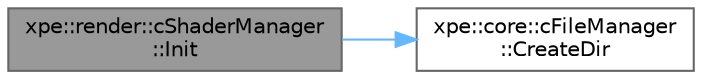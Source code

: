 digraph "xpe::render::cShaderManager::Init"
{
 // LATEX_PDF_SIZE
  bgcolor="transparent";
  edge [fontname=Helvetica,fontsize=10,labelfontname=Helvetica,labelfontsize=10];
  node [fontname=Helvetica,fontsize=10,shape=box,height=0.2,width=0.4];
  rankdir="LR";
  Node1 [id="Node000001",label="xpe::render::cShaderManager\l::Init",height=0.2,width=0.4,color="gray40", fillcolor="grey60", style="filled", fontcolor="black",tooltip=" "];
  Node1 -> Node2 [id="edge2_Node000001_Node000002",color="steelblue1",style="solid",tooltip=" "];
  Node2 [id="Node000002",label="xpe::core::cFileManager\l::CreateDir",height=0.2,width=0.4,color="grey40", fillcolor="white", style="filled",URL="$classxpe_1_1core_1_1c_file_manager.html#a28a6dc4ad3fa49fe9827b2ef9c935d8f",tooltip=" "];
}
